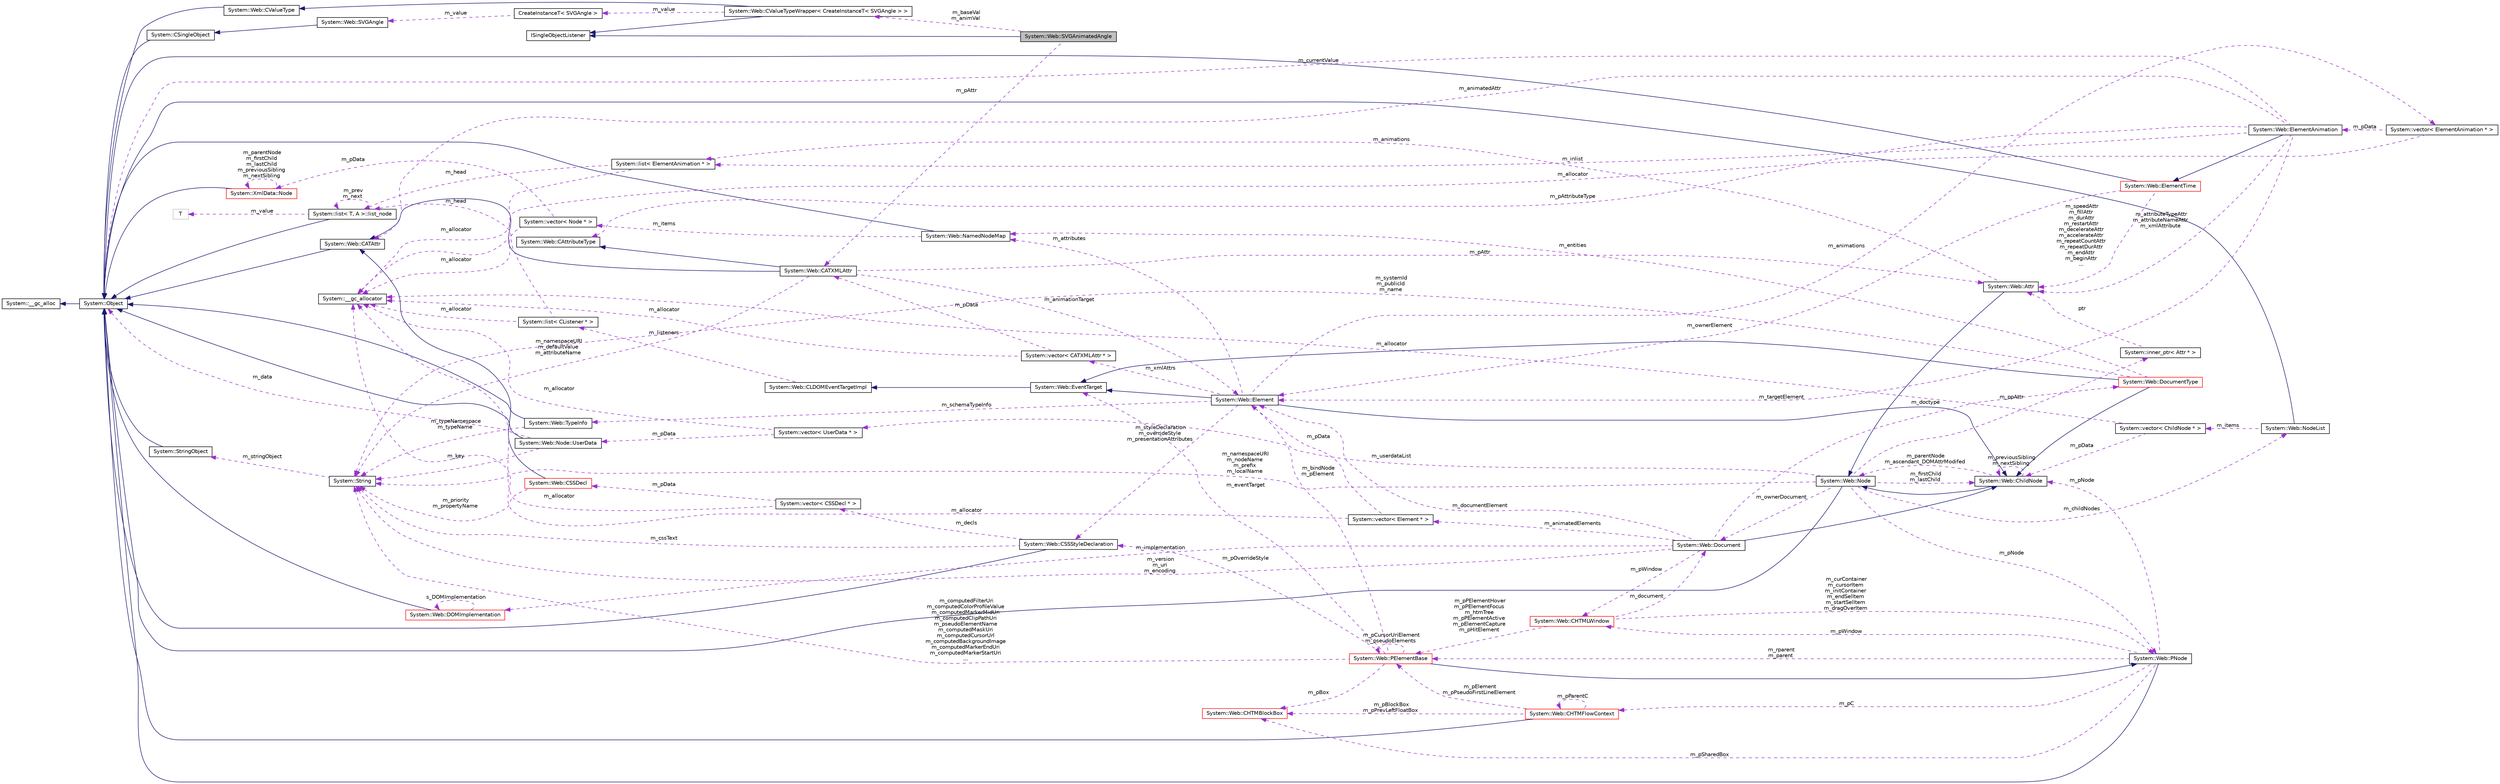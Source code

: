 digraph G
{
  edge [fontname="Helvetica",fontsize="10",labelfontname="Helvetica",labelfontsize="10"];
  node [fontname="Helvetica",fontsize="10",shape=record];
  rankdir="LR";
  Node1 [label="System::Web::SVGAnimatedAngle",height=0.2,width=0.4,color="black", fillcolor="grey75", style="filled" fontcolor="black"];
  Node2 -> Node1 [dir="back",color="midnightblue",fontsize="10",style="solid",fontname="Helvetica"];
  Node2 [label="ISingleObjectListener",height=0.2,width=0.4,color="black", fillcolor="white", style="filled",URL="$class_i_single_object_listener.html"];
  Node3 -> Node1 [dir="back",color="darkorchid3",fontsize="10",style="dashed",label=" m_baseVal\nm_animVal" ,fontname="Helvetica"];
  Node3 [label="System::Web::CValueTypeWrapper\< CreateInstanceT\< SVGAngle \> \>",height=0.2,width=0.4,color="black", fillcolor="white", style="filled",URL="$class_system_1_1_web_1_1_c_value_type_wrapper.html"];
  Node4 -> Node3 [dir="back",color="midnightblue",fontsize="10",style="solid",fontname="Helvetica"];
  Node4 [label="System::Web::CValueType",height=0.2,width=0.4,color="black", fillcolor="white", style="filled",URL="$class_system_1_1_web_1_1_c_value_type.html"];
  Node5 -> Node4 [dir="back",color="midnightblue",fontsize="10",style="solid",fontname="Helvetica"];
  Node5 [label="System::Object",height=0.2,width=0.4,color="black", fillcolor="white", style="filled",URL="$class_system_1_1_object.html"];
  Node6 -> Node5 [dir="back",color="midnightblue",fontsize="10",style="solid",fontname="Helvetica"];
  Node6 [label="System::__gc_alloc",height=0.2,width=0.4,color="black", fillcolor="white", style="filled",URL="$class_system_1_1____gc__alloc.html"];
  Node2 -> Node3 [dir="back",color="midnightblue",fontsize="10",style="solid",fontname="Helvetica"];
  Node7 -> Node3 [dir="back",color="darkorchid3",fontsize="10",style="dashed",label=" m_value" ,fontname="Helvetica"];
  Node7 [label="CreateInstanceT\< SVGAngle \>",height=0.2,width=0.4,color="black", fillcolor="white", style="filled",URL="$class_create_instance_t.html"];
  Node8 -> Node7 [dir="back",color="darkorchid3",fontsize="10",style="dashed",label=" m_value" ,fontname="Helvetica"];
  Node8 [label="System::Web::SVGAngle",height=0.2,width=0.4,color="black", fillcolor="white", style="filled",URL="$class_system_1_1_web_1_1_s_v_g_angle.html"];
  Node9 -> Node8 [dir="back",color="midnightblue",fontsize="10",style="solid",fontname="Helvetica"];
  Node9 [label="System::CSingleObject",height=0.2,width=0.4,color="black", fillcolor="white", style="filled",URL="$class_system_1_1_c_single_object.html"];
  Node5 -> Node9 [dir="back",color="midnightblue",fontsize="10",style="solid",fontname="Helvetica"];
  Node10 -> Node1 [dir="back",color="darkorchid3",fontsize="10",style="dashed",label=" m_pAttr" ,fontname="Helvetica"];
  Node10 [label="System::Web::CATXMLAttr",height=0.2,width=0.4,color="black", fillcolor="white", style="filled",URL="$class_system_1_1_web_1_1_c_a_t_x_m_l_attr.html"];
  Node11 -> Node10 [dir="back",color="midnightblue",fontsize="10",style="solid",fontname="Helvetica"];
  Node11 [label="System::Web::CATAttr",height=0.2,width=0.4,color="black", fillcolor="white", style="filled",URL="$class_system_1_1_web_1_1_c_a_t_attr.html"];
  Node5 -> Node11 [dir="back",color="midnightblue",fontsize="10",style="solid",fontname="Helvetica"];
  Node12 -> Node10 [dir="back",color="midnightblue",fontsize="10",style="solid",fontname="Helvetica"];
  Node12 [label="System::Web::CAttributeType",height=0.2,width=0.4,color="black", fillcolor="white", style="filled",URL="$class_system_1_1_web_1_1_c_attribute_type.html"];
  Node13 -> Node10 [dir="back",color="darkorchid3",fontsize="10",style="dashed",label=" m_pAttr" ,fontname="Helvetica"];
  Node13 [label="System::Web::Attr",height=0.2,width=0.4,color="black", fillcolor="white", style="filled",URL="$class_system_1_1_web_1_1_attr.html"];
  Node14 -> Node13 [dir="back",color="midnightblue",fontsize="10",style="solid",fontname="Helvetica"];
  Node14 [label="System::Web::Node",height=0.2,width=0.4,color="black", fillcolor="white", style="filled",URL="$class_system_1_1_web_1_1_node.html"];
  Node5 -> Node14 [dir="back",color="midnightblue",fontsize="10",style="solid",fontname="Helvetica"];
  Node15 -> Node14 [dir="back",color="darkorchid3",fontsize="10",style="dashed",label=" m_childNodes" ,fontname="Helvetica"];
  Node15 [label="System::Web::NodeList",height=0.2,width=0.4,color="black", fillcolor="white", style="filled",URL="$class_system_1_1_web_1_1_node_list.html"];
  Node5 -> Node15 [dir="back",color="midnightblue",fontsize="10",style="solid",fontname="Helvetica"];
  Node16 -> Node15 [dir="back",color="darkorchid3",fontsize="10",style="dashed",label=" m_items" ,fontname="Helvetica"];
  Node16 [label="System::vector\< ChildNode * \>",height=0.2,width=0.4,color="black", fillcolor="white", style="filled",URL="$class_system_1_1vector.html"];
  Node17 -> Node16 [dir="back",color="darkorchid3",fontsize="10",style="dashed",label=" m_allocator" ,fontname="Helvetica"];
  Node17 [label="System::__gc_allocator",height=0.2,width=0.4,color="black", fillcolor="white", style="filled",URL="$class_system_1_1____gc__allocator.html"];
  Node18 -> Node16 [dir="back",color="darkorchid3",fontsize="10",style="dashed",label=" m_pData" ,fontname="Helvetica"];
  Node18 [label="System::Web::ChildNode",height=0.2,width=0.4,color="black", fillcolor="white", style="filled",URL="$class_system_1_1_web_1_1_child_node.html"];
  Node14 -> Node18 [dir="back",color="midnightblue",fontsize="10",style="solid",fontname="Helvetica"];
  Node14 -> Node18 [dir="back",color="darkorchid3",fontsize="10",style="dashed",label=" m_parentNode\nm_ascendant_DOMAttrModifed" ,fontname="Helvetica"];
  Node18 -> Node18 [dir="back",color="darkorchid3",fontsize="10",style="dashed",label=" m_previousSibling\nm_nextSibling" ,fontname="Helvetica"];
  Node19 -> Node14 [dir="back",color="darkorchid3",fontsize="10",style="dashed",label=" m_ownerDocument" ,fontname="Helvetica"];
  Node19 [label="System::Web::Document",height=0.2,width=0.4,color="black", fillcolor="white", style="filled",URL="$class_system_1_1_web_1_1_document.html"];
  Node18 -> Node19 [dir="back",color="midnightblue",fontsize="10",style="solid",fontname="Helvetica"];
  Node20 -> Node19 [dir="back",color="darkorchid3",fontsize="10",style="dashed",label=" m_implementation" ,fontname="Helvetica"];
  Node20 [label="System::Web::DOMImplementation",height=0.2,width=0.4,color="red", fillcolor="white", style="filled",URL="$class_system_1_1_web_1_1_d_o_m_implementation.html"];
  Node5 -> Node20 [dir="back",color="midnightblue",fontsize="10",style="solid",fontname="Helvetica"];
  Node20 -> Node20 [dir="back",color="darkorchid3",fontsize="10",style="dashed",label=" s_DOMImplementation" ,fontname="Helvetica"];
  Node21 -> Node19 [dir="back",color="darkorchid3",fontsize="10",style="dashed",label=" m_doctype" ,fontname="Helvetica"];
  Node21 [label="System::Web::DocumentType",height=0.2,width=0.4,color="red", fillcolor="white", style="filled",URL="$class_system_1_1_web_1_1_document_type.html"];
  Node18 -> Node21 [dir="back",color="midnightblue",fontsize="10",style="solid",fontname="Helvetica"];
  Node22 -> Node21 [dir="back",color="midnightblue",fontsize="10",style="solid",fontname="Helvetica"];
  Node22 [label="System::Web::EventTarget",height=0.2,width=0.4,color="black", fillcolor="white", style="filled",URL="$class_system_1_1_web_1_1_event_target.html"];
  Node23 -> Node22 [dir="back",color="midnightblue",fontsize="10",style="solid",fontname="Helvetica"];
  Node23 [label="System::Web::CLDOMEventTargetImpl",height=0.2,width=0.4,color="black", fillcolor="white", style="filled",URL="$class_system_1_1_web_1_1_c_l_d_o_m_event_target_impl.html"];
  Node24 -> Node23 [dir="back",color="darkorchid3",fontsize="10",style="dashed",label=" m_listeners" ,fontname="Helvetica"];
  Node24 [label="System::list\< CListener * \>",height=0.2,width=0.4,color="black", fillcolor="white", style="filled",URL="$class_system_1_1list.html"];
  Node17 -> Node24 [dir="back",color="darkorchid3",fontsize="10",style="dashed",label=" m_allocator" ,fontname="Helvetica"];
  Node25 -> Node24 [dir="back",color="darkorchid3",fontsize="10",style="dashed",label=" m_head" ,fontname="Helvetica"];
  Node25 [label="System::list\< T, A \>::list_node",height=0.2,width=0.4,color="black", fillcolor="white", style="filled",URL="$class_system_1_1list_1_1list__node.html"];
  Node5 -> Node25 [dir="back",color="midnightblue",fontsize="10",style="solid",fontname="Helvetica"];
  Node25 -> Node25 [dir="back",color="darkorchid3",fontsize="10",style="dashed",label=" m_prev\nm_next" ,fontname="Helvetica"];
  Node26 -> Node25 [dir="back",color="darkorchid3",fontsize="10",style="dashed",label=" m_value" ,fontname="Helvetica"];
  Node26 [label="T",height=0.2,width=0.4,color="grey75", fillcolor="white", style="filled"];
  Node27 -> Node21 [dir="back",color="darkorchid3",fontsize="10",style="dashed",label=" m_entities" ,fontname="Helvetica"];
  Node27 [label="System::Web::NamedNodeMap",height=0.2,width=0.4,color="black", fillcolor="white", style="filled",URL="$class_system_1_1_web_1_1_named_node_map.html"];
  Node5 -> Node27 [dir="back",color="midnightblue",fontsize="10",style="solid",fontname="Helvetica"];
  Node28 -> Node27 [dir="back",color="darkorchid3",fontsize="10",style="dashed",label=" m_items" ,fontname="Helvetica"];
  Node28 [label="System::vector\< Node * \>",height=0.2,width=0.4,color="black", fillcolor="white", style="filled",URL="$class_system_1_1vector.html"];
  Node29 -> Node28 [dir="back",color="darkorchid3",fontsize="10",style="dashed",label=" m_pData" ,fontname="Helvetica"];
  Node29 [label="System::XmlData::Node",height=0.2,width=0.4,color="red", fillcolor="white", style="filled",URL="$class_system_1_1_xml_data_1_1_node.html"];
  Node5 -> Node29 [dir="back",color="midnightblue",fontsize="10",style="solid",fontname="Helvetica"];
  Node29 -> Node29 [dir="back",color="darkorchid3",fontsize="10",style="dashed",label=" m_parentNode\nm_firstChild\nm_lastChild\nm_previousSibling\nm_nextSibling" ,fontname="Helvetica"];
  Node17 -> Node28 [dir="back",color="darkorchid3",fontsize="10",style="dashed",label=" m_allocator" ,fontname="Helvetica"];
  Node30 -> Node21 [dir="back",color="darkorchid3",fontsize="10",style="dashed",label=" m_systemId\nm_publicId\nm_name" ,fontname="Helvetica"];
  Node30 [label="System::String",height=0.2,width=0.4,color="black", fillcolor="white", style="filled",URL="$class_system_1_1_string.html"];
  Node31 -> Node30 [dir="back",color="darkorchid3",fontsize="10",style="dashed",label=" m_stringObject" ,fontname="Helvetica"];
  Node31 [label="System::StringObject",height=0.2,width=0.4,color="black", fillcolor="white", style="filled",URL="$class_system_1_1_string_object.html"];
  Node5 -> Node31 [dir="back",color="midnightblue",fontsize="10",style="solid",fontname="Helvetica"];
  Node32 -> Node19 [dir="back",color="darkorchid3",fontsize="10",style="dashed",label=" m_animatedElements" ,fontname="Helvetica"];
  Node32 [label="System::vector\< Element * \>",height=0.2,width=0.4,color="black", fillcolor="white", style="filled",URL="$class_system_1_1vector.html"];
  Node17 -> Node32 [dir="back",color="darkorchid3",fontsize="10",style="dashed",label=" m_allocator" ,fontname="Helvetica"];
  Node33 -> Node32 [dir="back",color="darkorchid3",fontsize="10",style="dashed",label=" m_pData" ,fontname="Helvetica"];
  Node33 [label="System::Web::Element",height=0.2,width=0.4,color="black", fillcolor="white", style="filled",URL="$class_system_1_1_web_1_1_element.html"];
  Node18 -> Node33 [dir="back",color="midnightblue",fontsize="10",style="solid",fontname="Helvetica"];
  Node22 -> Node33 [dir="back",color="midnightblue",fontsize="10",style="solid",fontname="Helvetica"];
  Node34 -> Node33 [dir="back",color="darkorchid3",fontsize="10",style="dashed",label=" m_xmlAttrs" ,fontname="Helvetica"];
  Node34 [label="System::vector\< CATXMLAttr * \>",height=0.2,width=0.4,color="black", fillcolor="white", style="filled",URL="$class_system_1_1vector.html"];
  Node17 -> Node34 [dir="back",color="darkorchid3",fontsize="10",style="dashed",label=" m_allocator" ,fontname="Helvetica"];
  Node10 -> Node34 [dir="back",color="darkorchid3",fontsize="10",style="dashed",label=" m_pData" ,fontname="Helvetica"];
  Node27 -> Node33 [dir="back",color="darkorchid3",fontsize="10",style="dashed",label=" m_attributes" ,fontname="Helvetica"];
  Node35 -> Node33 [dir="back",color="darkorchid3",fontsize="10",style="dashed",label=" m_schemaTypeInfo" ,fontname="Helvetica"];
  Node35 [label="System::Web::TypeInfo",height=0.2,width=0.4,color="black", fillcolor="white", style="filled",URL="$class_system_1_1_web_1_1_type_info.html"];
  Node5 -> Node35 [dir="back",color="midnightblue",fontsize="10",style="solid",fontname="Helvetica"];
  Node30 -> Node35 [dir="back",color="darkorchid3",fontsize="10",style="dashed",label=" m_typeNamespace\nm_typeName" ,fontname="Helvetica"];
  Node36 -> Node33 [dir="back",color="darkorchid3",fontsize="10",style="dashed",label=" m_styleDeclaration\nm_overrideStyle\nm_presentationAttributes" ,fontname="Helvetica"];
  Node36 [label="System::Web::CSSStyleDeclaration",height=0.2,width=0.4,color="black", fillcolor="white", style="filled",URL="$class_system_1_1_web_1_1_c_s_s_style_declaration.html"];
  Node5 -> Node36 [dir="back",color="midnightblue",fontsize="10",style="solid",fontname="Helvetica"];
  Node30 -> Node36 [dir="back",color="darkorchid3",fontsize="10",style="dashed",label=" m_cssText" ,fontname="Helvetica"];
  Node37 -> Node36 [dir="back",color="darkorchid3",fontsize="10",style="dashed",label=" m_decls" ,fontname="Helvetica"];
  Node37 [label="System::vector\< CSSDecl * \>",height=0.2,width=0.4,color="black", fillcolor="white", style="filled",URL="$class_system_1_1vector.html"];
  Node17 -> Node37 [dir="back",color="darkorchid3",fontsize="10",style="dashed",label=" m_allocator" ,fontname="Helvetica"];
  Node38 -> Node37 [dir="back",color="darkorchid3",fontsize="10",style="dashed",label=" m_pData" ,fontname="Helvetica"];
  Node38 [label="System::Web::CSSDecl",height=0.2,width=0.4,color="red", fillcolor="white", style="filled",URL="$class_system_1_1_web_1_1_c_s_s_decl.html"];
  Node11 -> Node38 [dir="back",color="midnightblue",fontsize="10",style="solid",fontname="Helvetica"];
  Node30 -> Node38 [dir="back",color="darkorchid3",fontsize="10",style="dashed",label=" m_priority\nm_propertyName" ,fontname="Helvetica"];
  Node39 -> Node33 [dir="back",color="darkorchid3",fontsize="10",style="dashed",label=" m_animations" ,fontname="Helvetica"];
  Node39 [label="System::vector\< ElementAnimation * \>",height=0.2,width=0.4,color="black", fillcolor="white", style="filled",URL="$class_system_1_1vector.html"];
  Node17 -> Node39 [dir="back",color="darkorchid3",fontsize="10",style="dashed",label=" m_allocator" ,fontname="Helvetica"];
  Node40 -> Node39 [dir="back",color="darkorchid3",fontsize="10",style="dashed",label=" m_pData" ,fontname="Helvetica"];
  Node40 [label="System::Web::ElementAnimation",height=0.2,width=0.4,color="black", fillcolor="white", style="filled",URL="$class_system_1_1_web_1_1_element_animation.html"];
  Node41 -> Node40 [dir="back",color="midnightblue",fontsize="10",style="solid",fontname="Helvetica"];
  Node41 [label="System::Web::ElementTime",height=0.2,width=0.4,color="red", fillcolor="white", style="filled",URL="$class_system_1_1_web_1_1_element_time.html"];
  Node5 -> Node41 [dir="back",color="midnightblue",fontsize="10",style="solid",fontname="Helvetica"];
  Node13 -> Node41 [dir="back",color="darkorchid3",fontsize="10",style="dashed",label=" m_speedAttr\nm_fillAttr\nm_durAttr\nm_restartAttr\nm_decelerateAttr\nm_accelerateAttr\nm_repeatCountAttr\nm_repeatDurAttr\nm_endAttr\nm_beginAttr\n..." ,fontname="Helvetica"];
  Node33 -> Node41 [dir="back",color="darkorchid3",fontsize="10",style="dashed",label=" m_ownerElement" ,fontname="Helvetica"];
  Node11 -> Node40 [dir="back",color="darkorchid3",fontsize="10",style="dashed",label=" m_animatedAttr" ,fontname="Helvetica"];
  Node42 -> Node40 [dir="back",color="darkorchid3",fontsize="10",style="dashed",label=" m_inlist" ,fontname="Helvetica"];
  Node42 [label="System::list\< ElementAnimation * \>",height=0.2,width=0.4,color="black", fillcolor="white", style="filled",URL="$class_system_1_1list.html"];
  Node17 -> Node42 [dir="back",color="darkorchid3",fontsize="10",style="dashed",label=" m_allocator" ,fontname="Helvetica"];
  Node25 -> Node42 [dir="back",color="darkorchid3",fontsize="10",style="dashed",label=" m_head" ,fontname="Helvetica"];
  Node12 -> Node40 [dir="back",color="darkorchid3",fontsize="10",style="dashed",label=" m_pAttributeType" ,fontname="Helvetica"];
  Node13 -> Node40 [dir="back",color="darkorchid3",fontsize="10",style="dashed",label=" m_attributeTypeAttr\nm_attributeNameAttr\nm_xmlAttribute" ,fontname="Helvetica"];
  Node33 -> Node40 [dir="back",color="darkorchid3",fontsize="10",style="dashed",label=" m_targetElement" ,fontname="Helvetica"];
  Node5 -> Node40 [dir="back",color="darkorchid3",fontsize="10",style="dashed",label=" m_currentValue" ,fontname="Helvetica"];
  Node43 -> Node19 [dir="back",color="darkorchid3",fontsize="10",style="dashed",label=" m_pWindow" ,fontname="Helvetica"];
  Node43 [label="System::Web::CHTMLWindow",height=0.2,width=0.4,color="red", fillcolor="white", style="filled",URL="$class_system_1_1_web_1_1_c_h_t_m_l_window.html"];
  Node19 -> Node43 [dir="back",color="darkorchid3",fontsize="10",style="dashed",label=" m_document" ,fontname="Helvetica"];
  Node44 -> Node43 [dir="back",color="darkorchid3",fontsize="10",style="dashed",label=" m_curContainer\nm_cursorItem\nm_initContainer\nm_endSelItem\nm_startSelItem\nm_dragOverItem" ,fontname="Helvetica"];
  Node44 [label="System::Web::PNode",height=0.2,width=0.4,color="black", fillcolor="white", style="filled",URL="$class_system_1_1_web_1_1_p_node.html"];
  Node5 -> Node44 [dir="back",color="midnightblue",fontsize="10",style="solid",fontname="Helvetica"];
  Node43 -> Node44 [dir="back",color="darkorchid3",fontsize="10",style="dashed",label=" m_pWindow" ,fontname="Helvetica"];
  Node45 -> Node44 [dir="back",color="darkorchid3",fontsize="10",style="dashed",label=" m_rparent\nm_parent" ,fontname="Helvetica"];
  Node45 [label="System::Web::PElementBase",height=0.2,width=0.4,color="red", fillcolor="white", style="filled",URL="$class_system_1_1_web_1_1_p_element_base.html"];
  Node44 -> Node45 [dir="back",color="midnightblue",fontsize="10",style="solid",fontname="Helvetica"];
  Node22 -> Node45 [dir="back",color="darkorchid3",fontsize="10",style="dashed",label=" m_eventTarget" ,fontname="Helvetica"];
  Node30 -> Node45 [dir="back",color="darkorchid3",fontsize="10",style="dashed",label=" m_computedFilterUri\nm_computedColorProfileValue\nm_computedMarkerMidUri\nm_computedClipPathUri\nm_pseudoElementName\nm_computedMaskUri\nm_computedCursorUrl\nm_computedBackgroundImage\nm_computedMarkerEndUri\nm_computedMarkerStartUri\n..." ,fontname="Helvetica"];
  Node36 -> Node45 [dir="back",color="darkorchid3",fontsize="10",style="dashed",label=" m_pOverrideStyle" ,fontname="Helvetica"];
  Node33 -> Node45 [dir="back",color="darkorchid3",fontsize="10",style="dashed",label=" m_bindNode\nm_pElement" ,fontname="Helvetica"];
  Node45 -> Node45 [dir="back",color="darkorchid3",fontsize="10",style="dashed",label=" m_pCursorUriElement\nm_pseudoElements" ,fontname="Helvetica"];
  Node46 -> Node45 [dir="back",color="darkorchid3",fontsize="10",style="dashed",label=" m_pBox" ,fontname="Helvetica"];
  Node46 [label="System::Web::CHTMBlockBox",height=0.2,width=0.4,color="red", fillcolor="white", style="filled",URL="$class_system_1_1_web_1_1_c_h_t_m_block_box.html"];
  Node18 -> Node44 [dir="back",color="darkorchid3",fontsize="10",style="dashed",label=" m_pNode" ,fontname="Helvetica"];
  Node47 -> Node44 [dir="back",color="darkorchid3",fontsize="10",style="dashed",label=" m_pC" ,fontname="Helvetica"];
  Node47 [label="System::Web::CHTMFlowContext",height=0.2,width=0.4,color="red", fillcolor="white", style="filled",URL="$class_system_1_1_web_1_1_c_h_t_m_flow_context.html"];
  Node5 -> Node47 [dir="back",color="midnightblue",fontsize="10",style="solid",fontname="Helvetica"];
  Node45 -> Node47 [dir="back",color="darkorchid3",fontsize="10",style="dashed",label=" m_pElement\nm_pPseudoFirstLineElement" ,fontname="Helvetica"];
  Node47 -> Node47 [dir="back",color="darkorchid3",fontsize="10",style="dashed",label=" m_pParentC" ,fontname="Helvetica"];
  Node46 -> Node47 [dir="back",color="darkorchid3",fontsize="10",style="dashed",label=" m_pBlockBox\nm_pPrevLeftFloatBox" ,fontname="Helvetica"];
  Node46 -> Node44 [dir="back",color="darkorchid3",fontsize="10",style="dashed",label=" m_pSharedBox" ,fontname="Helvetica"];
  Node45 -> Node43 [dir="back",color="darkorchid3",fontsize="10",style="dashed",label=" m_pPElementHover\nm_pPElementFocus\nm_htmTree\nm_pPElementActive\nm_pElementCapture\nm_pHitElement" ,fontname="Helvetica"];
  Node30 -> Node19 [dir="back",color="darkorchid3",fontsize="10",style="dashed",label=" m_version\nm_uri\nm_encoding" ,fontname="Helvetica"];
  Node33 -> Node19 [dir="back",color="darkorchid3",fontsize="10",style="dashed",label=" m_documentElement" ,fontname="Helvetica"];
  Node30 -> Node14 [dir="back",color="darkorchid3",fontsize="10",style="dashed",label=" m_namespaceURI\nm_nodeName\nm_prefix\nm_localName" ,fontname="Helvetica"];
  Node44 -> Node14 [dir="back",color="darkorchid3",fontsize="10",style="dashed",label=" m_pNode" ,fontname="Helvetica"];
  Node18 -> Node14 [dir="back",color="darkorchid3",fontsize="10",style="dashed",label=" m_firstChild\nm_lastChild" ,fontname="Helvetica"];
  Node48 -> Node14 [dir="back",color="darkorchid3",fontsize="10",style="dashed",label=" m_userdataList" ,fontname="Helvetica"];
  Node48 [label="System::vector\< UserData * \>",height=0.2,width=0.4,color="black", fillcolor="white", style="filled",URL="$class_system_1_1vector.html"];
  Node49 -> Node48 [dir="back",color="darkorchid3",fontsize="10",style="dashed",label=" m_pData" ,fontname="Helvetica"];
  Node49 [label="System::Web::Node::UserData",height=0.2,width=0.4,color="black", fillcolor="white", style="filled",URL="$class_system_1_1_web_1_1_node_1_1_user_data.html"];
  Node5 -> Node49 [dir="back",color="midnightblue",fontsize="10",style="solid",fontname="Helvetica"];
  Node30 -> Node49 [dir="back",color="darkorchid3",fontsize="10",style="dashed",label=" m_key" ,fontname="Helvetica"];
  Node5 -> Node49 [dir="back",color="darkorchid3",fontsize="10",style="dashed",label=" m_data" ,fontname="Helvetica"];
  Node17 -> Node48 [dir="back",color="darkorchid3",fontsize="10",style="dashed",label=" m_allocator" ,fontname="Helvetica"];
  Node50 -> Node14 [dir="back",color="darkorchid3",fontsize="10",style="dashed",label=" m_ppAttr" ,fontname="Helvetica"];
  Node50 [label="System::inner_ptr\< Attr * \>",height=0.2,width=0.4,color="black", fillcolor="white", style="filled",URL="$class_system_1_1inner__ptr.html"];
  Node13 -> Node50 [dir="back",color="darkorchid3",fontsize="10",style="dashed",label=" ptr" ,fontname="Helvetica"];
  Node42 -> Node13 [dir="back",color="darkorchid3",fontsize="10",style="dashed",label=" m_animations" ,fontname="Helvetica"];
  Node30 -> Node10 [dir="back",color="darkorchid3",fontsize="10",style="dashed",label=" m_namespaceURI\nm_defaultValue\nm_attributeName" ,fontname="Helvetica"];
  Node33 -> Node10 [dir="back",color="darkorchid3",fontsize="10",style="dashed",label=" m_animationTarget" ,fontname="Helvetica"];
}
